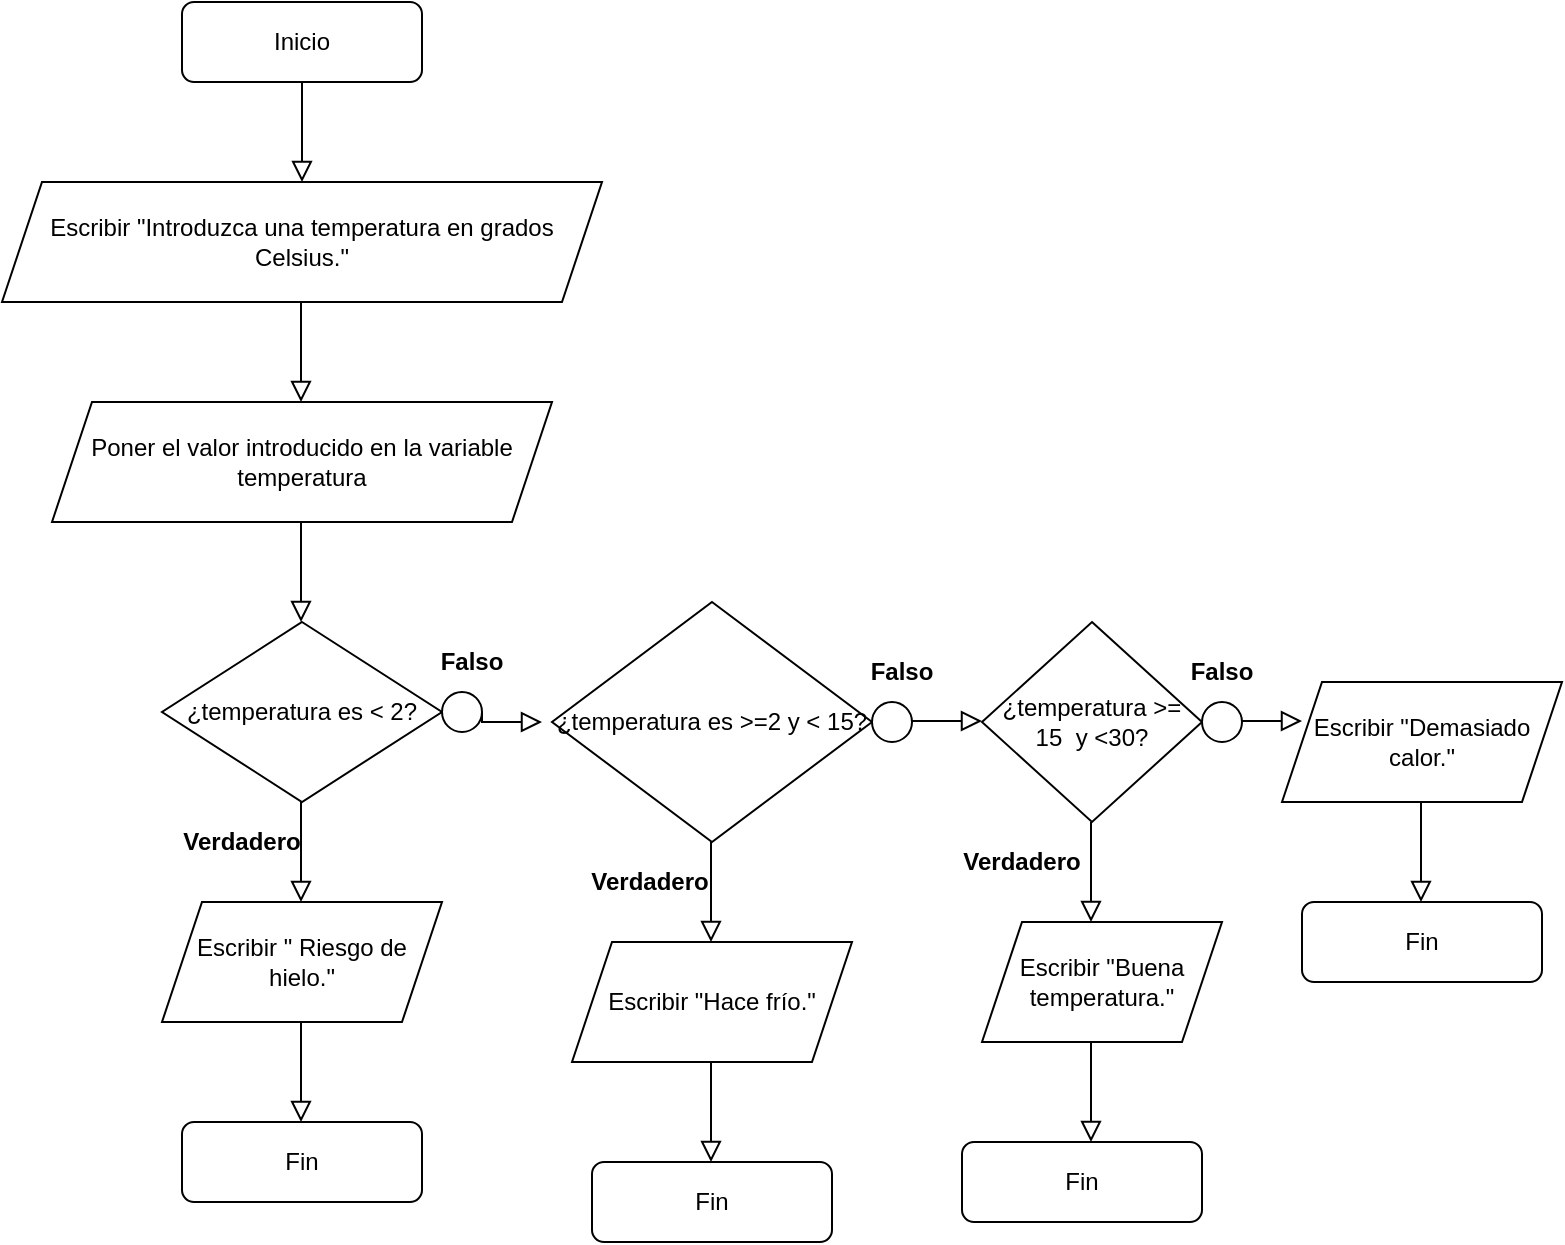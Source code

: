 <mxfile version="16.5.6" type="github">
  <diagram id="C5RBs43oDa-KdzZeNtuy" name="Page-1">
    <mxGraphModel dx="1422" dy="794" grid="1" gridSize="10" guides="1" tooltips="1" connect="1" arrows="1" fold="1" page="1" pageScale="1" pageWidth="827" pageHeight="1169" math="0" shadow="0">
      <root>
        <mxCell id="WIyWlLk6GJQsqaUBKTNV-0" />
        <mxCell id="WIyWlLk6GJQsqaUBKTNV-1" parent="WIyWlLk6GJQsqaUBKTNV-0" />
        <mxCell id="WIyWlLk6GJQsqaUBKTNV-2" value="" style="rounded=0;html=1;jettySize=auto;orthogonalLoop=1;fontSize=11;endArrow=block;endFill=0;endSize=8;strokeWidth=1;shadow=0;labelBackgroundColor=none;edgeStyle=orthogonalEdgeStyle;" parent="WIyWlLk6GJQsqaUBKTNV-1" source="WIyWlLk6GJQsqaUBKTNV-3" edge="1">
          <mxGeometry relative="1" as="geometry">
            <mxPoint x="170" y="180" as="targetPoint" />
          </mxGeometry>
        </mxCell>
        <mxCell id="WIyWlLk6GJQsqaUBKTNV-3" value="Inicio" style="rounded=1;whiteSpace=wrap;html=1;fontSize=12;glass=0;strokeWidth=1;shadow=0;" parent="WIyWlLk6GJQsqaUBKTNV-1" vertex="1">
          <mxGeometry x="110" y="90" width="120" height="40" as="geometry" />
        </mxCell>
        <mxCell id="WIyWlLk6GJQsqaUBKTNV-11" value="Fin" style="rounded=1;whiteSpace=wrap;html=1;fontSize=12;glass=0;strokeWidth=1;shadow=0;" parent="WIyWlLk6GJQsqaUBKTNV-1" vertex="1">
          <mxGeometry x="110" y="650" width="120" height="40" as="geometry" />
        </mxCell>
        <mxCell id="7wYNTaAFsj0g3sbJRI38-0" value="Escribir &quot;Introduzca una temperatura en grados Celsius.&quot;" style="shape=parallelogram;perimeter=parallelogramPerimeter;whiteSpace=wrap;html=1;fixedSize=1;" vertex="1" parent="WIyWlLk6GJQsqaUBKTNV-1">
          <mxGeometry x="20" y="180" width="300" height="60" as="geometry" />
        </mxCell>
        <mxCell id="7wYNTaAFsj0g3sbJRI38-1" value="" style="rounded=0;html=1;jettySize=auto;orthogonalLoop=1;fontSize=11;endArrow=block;endFill=0;endSize=8;strokeWidth=1;shadow=0;labelBackgroundColor=none;edgeStyle=orthogonalEdgeStyle;" edge="1" parent="WIyWlLk6GJQsqaUBKTNV-1">
          <mxGeometry relative="1" as="geometry">
            <mxPoint x="169.5" y="240" as="sourcePoint" />
            <mxPoint x="169.5" y="290" as="targetPoint" />
          </mxGeometry>
        </mxCell>
        <mxCell id="7wYNTaAFsj0g3sbJRI38-2" value="Poner el valor introducido en la variable temperatura" style="shape=parallelogram;perimeter=parallelogramPerimeter;whiteSpace=wrap;html=1;fixedSize=1;" vertex="1" parent="WIyWlLk6GJQsqaUBKTNV-1">
          <mxGeometry x="45" y="290" width="250" height="60" as="geometry" />
        </mxCell>
        <mxCell id="7wYNTaAFsj0g3sbJRI38-3" value="" style="rounded=0;html=1;jettySize=auto;orthogonalLoop=1;fontSize=11;endArrow=block;endFill=0;endSize=8;strokeWidth=1;shadow=0;labelBackgroundColor=none;edgeStyle=orthogonalEdgeStyle;" edge="1" parent="WIyWlLk6GJQsqaUBKTNV-1">
          <mxGeometry relative="1" as="geometry">
            <mxPoint x="169.5" y="350" as="sourcePoint" />
            <mxPoint x="169.5" y="400" as="targetPoint" />
          </mxGeometry>
        </mxCell>
        <mxCell id="7wYNTaAFsj0g3sbJRI38-4" value="¿temperatura es &amp;lt; 2?" style="rhombus;whiteSpace=wrap;html=1;" vertex="1" parent="WIyWlLk6GJQsqaUBKTNV-1">
          <mxGeometry x="100" y="400" width="140" height="90" as="geometry" />
        </mxCell>
        <mxCell id="7wYNTaAFsj0g3sbJRI38-5" value="" style="ellipse;whiteSpace=wrap;html=1;aspect=fixed;" vertex="1" parent="WIyWlLk6GJQsqaUBKTNV-1">
          <mxGeometry x="240" y="435" width="20" height="20" as="geometry" />
        </mxCell>
        <mxCell id="7wYNTaAFsj0g3sbJRI38-6" value="" style="rounded=0;html=1;jettySize=auto;orthogonalLoop=1;fontSize=11;endArrow=block;endFill=0;endSize=8;strokeWidth=1;shadow=0;labelBackgroundColor=none;edgeStyle=orthogonalEdgeStyle;exitX=1;exitY=0.5;exitDx=0;exitDy=0;" edge="1" parent="WIyWlLk6GJQsqaUBKTNV-1" source="7wYNTaAFsj0g3sbJRI38-5">
          <mxGeometry relative="1" as="geometry">
            <mxPoint x="295" y="435" as="sourcePoint" />
            <mxPoint x="290" y="450" as="targetPoint" />
            <Array as="points">
              <mxPoint x="260" y="450" />
            </Array>
          </mxGeometry>
        </mxCell>
        <mxCell id="7wYNTaAFsj0g3sbJRI38-7" value="¿temperatura es &amp;gt;=2 y &amp;lt; 15?" style="rhombus;whiteSpace=wrap;html=1;" vertex="1" parent="WIyWlLk6GJQsqaUBKTNV-1">
          <mxGeometry x="295" y="390" width="160" height="120" as="geometry" />
        </mxCell>
        <mxCell id="7wYNTaAFsj0g3sbJRI38-11" value="" style="ellipse;whiteSpace=wrap;html=1;aspect=fixed;" vertex="1" parent="WIyWlLk6GJQsqaUBKTNV-1">
          <mxGeometry x="455" y="440" width="20" height="20" as="geometry" />
        </mxCell>
        <mxCell id="7wYNTaAFsj0g3sbJRI38-13" value="" style="rounded=0;html=1;jettySize=auto;orthogonalLoop=1;fontSize=11;endArrow=block;endFill=0;endSize=8;strokeWidth=1;shadow=0;labelBackgroundColor=none;edgeStyle=orthogonalEdgeStyle;" edge="1" parent="WIyWlLk6GJQsqaUBKTNV-1">
          <mxGeometry relative="1" as="geometry">
            <mxPoint x="169.5" y="490" as="sourcePoint" />
            <mxPoint x="169.5" y="540" as="targetPoint" />
          </mxGeometry>
        </mxCell>
        <mxCell id="7wYNTaAFsj0g3sbJRI38-14" value="" style="rounded=0;html=1;jettySize=auto;orthogonalLoop=1;fontSize=11;endArrow=block;endFill=0;endSize=8;strokeWidth=1;shadow=0;labelBackgroundColor=none;edgeStyle=orthogonalEdgeStyle;" edge="1" parent="WIyWlLk6GJQsqaUBKTNV-1">
          <mxGeometry relative="1" as="geometry">
            <mxPoint x="374.5" y="510" as="sourcePoint" />
            <mxPoint x="374.5" y="560" as="targetPoint" />
          </mxGeometry>
        </mxCell>
        <mxCell id="7wYNTaAFsj0g3sbJRI38-15" value="Escribir &quot; Riesgo de hielo.&quot;" style="shape=parallelogram;perimeter=parallelogramPerimeter;whiteSpace=wrap;html=1;fixedSize=1;" vertex="1" parent="WIyWlLk6GJQsqaUBKTNV-1">
          <mxGeometry x="100" y="540" width="140" height="60" as="geometry" />
        </mxCell>
        <mxCell id="7wYNTaAFsj0g3sbJRI38-16" value="Escribir &quot;Hace frío.&quot;" style="shape=parallelogram;perimeter=parallelogramPerimeter;whiteSpace=wrap;html=1;fixedSize=1;" vertex="1" parent="WIyWlLk6GJQsqaUBKTNV-1">
          <mxGeometry x="305" y="560" width="140" height="60" as="geometry" />
        </mxCell>
        <mxCell id="7wYNTaAFsj0g3sbJRI38-17" value="" style="rounded=0;html=1;jettySize=auto;orthogonalLoop=1;fontSize=11;endArrow=block;endFill=0;endSize=8;strokeWidth=1;shadow=0;labelBackgroundColor=none;edgeStyle=orthogonalEdgeStyle;" edge="1" parent="WIyWlLk6GJQsqaUBKTNV-1">
          <mxGeometry relative="1" as="geometry">
            <mxPoint x="374.5" y="620" as="sourcePoint" />
            <mxPoint x="374.5" y="670" as="targetPoint" />
          </mxGeometry>
        </mxCell>
        <mxCell id="7wYNTaAFsj0g3sbJRI38-18" value="" style="rounded=0;html=1;jettySize=auto;orthogonalLoop=1;fontSize=11;endArrow=block;endFill=0;endSize=8;strokeWidth=1;shadow=0;labelBackgroundColor=none;edgeStyle=orthogonalEdgeStyle;" edge="1" parent="WIyWlLk6GJQsqaUBKTNV-1">
          <mxGeometry relative="1" as="geometry">
            <mxPoint x="169.5" y="600" as="sourcePoint" />
            <mxPoint x="169.5" y="650" as="targetPoint" />
          </mxGeometry>
        </mxCell>
        <mxCell id="7wYNTaAFsj0g3sbJRI38-19" value="Fin" style="rounded=1;whiteSpace=wrap;html=1;fontSize=12;glass=0;strokeWidth=1;shadow=0;" vertex="1" parent="WIyWlLk6GJQsqaUBKTNV-1">
          <mxGeometry x="315" y="670" width="120" height="40" as="geometry" />
        </mxCell>
        <mxCell id="7wYNTaAFsj0g3sbJRI38-21" value="&lt;b&gt;Verdadero&lt;/b&gt;" style="text;html=1;strokeColor=none;fillColor=none;align=center;verticalAlign=middle;whiteSpace=wrap;rounded=0;" vertex="1" parent="WIyWlLk6GJQsqaUBKTNV-1">
          <mxGeometry x="120" y="500" width="40" height="20" as="geometry" />
        </mxCell>
        <mxCell id="7wYNTaAFsj0g3sbJRI38-22" value="&lt;b&gt;Falso&lt;/b&gt;" style="text;html=1;strokeColor=none;fillColor=none;align=center;verticalAlign=middle;whiteSpace=wrap;rounded=0;" vertex="1" parent="WIyWlLk6GJQsqaUBKTNV-1">
          <mxGeometry x="240" y="410" width="30" height="20" as="geometry" />
        </mxCell>
        <mxCell id="7wYNTaAFsj0g3sbJRI38-25" value="&lt;b&gt;Falso&lt;/b&gt;" style="text;html=1;strokeColor=none;fillColor=none;align=center;verticalAlign=middle;whiteSpace=wrap;rounded=0;" vertex="1" parent="WIyWlLk6GJQsqaUBKTNV-1">
          <mxGeometry x="455" y="415" width="30" height="20" as="geometry" />
        </mxCell>
        <mxCell id="7wYNTaAFsj0g3sbJRI38-26" value="&lt;b&gt;Verdadero&lt;/b&gt;" style="text;html=1;strokeColor=none;fillColor=none;align=center;verticalAlign=middle;whiteSpace=wrap;rounded=0;" vertex="1" parent="WIyWlLk6GJQsqaUBKTNV-1">
          <mxGeometry x="324" y="520" width="40" height="20" as="geometry" />
        </mxCell>
        <mxCell id="7wYNTaAFsj0g3sbJRI38-27" value="" style="rounded=0;html=1;jettySize=auto;orthogonalLoop=1;fontSize=11;endArrow=block;endFill=0;endSize=8;strokeWidth=1;shadow=0;labelBackgroundColor=none;edgeStyle=orthogonalEdgeStyle;" edge="1" parent="WIyWlLk6GJQsqaUBKTNV-1">
          <mxGeometry relative="1" as="geometry">
            <mxPoint x="475" y="449.5" as="sourcePoint" />
            <mxPoint x="510" y="450" as="targetPoint" />
          </mxGeometry>
        </mxCell>
        <mxCell id="7wYNTaAFsj0g3sbJRI38-28" value="¿temperatura &amp;gt;= 15&amp;nbsp; y &amp;lt;30?" style="rhombus;whiteSpace=wrap;html=1;" vertex="1" parent="WIyWlLk6GJQsqaUBKTNV-1">
          <mxGeometry x="510" y="400" width="110" height="100" as="geometry" />
        </mxCell>
        <mxCell id="7wYNTaAFsj0g3sbJRI38-29" value="" style="ellipse;whiteSpace=wrap;html=1;aspect=fixed;" vertex="1" parent="WIyWlLk6GJQsqaUBKTNV-1">
          <mxGeometry x="620" y="440" width="20" height="20" as="geometry" />
        </mxCell>
        <mxCell id="7wYNTaAFsj0g3sbJRI38-30" value="" style="rounded=0;html=1;jettySize=auto;orthogonalLoop=1;fontSize=11;endArrow=block;endFill=0;endSize=8;strokeWidth=1;shadow=0;labelBackgroundColor=none;edgeStyle=orthogonalEdgeStyle;" edge="1" parent="WIyWlLk6GJQsqaUBKTNV-1">
          <mxGeometry relative="1" as="geometry">
            <mxPoint x="564.5" y="500" as="sourcePoint" />
            <mxPoint x="564.5" y="550" as="targetPoint" />
          </mxGeometry>
        </mxCell>
        <mxCell id="7wYNTaAFsj0g3sbJRI38-31" value="&lt;b&gt;Verdadero&lt;/b&gt;" style="text;html=1;strokeColor=none;fillColor=none;align=center;verticalAlign=middle;whiteSpace=wrap;rounded=0;" vertex="1" parent="WIyWlLk6GJQsqaUBKTNV-1">
          <mxGeometry x="510" y="510" width="40" height="20" as="geometry" />
        </mxCell>
        <mxCell id="7wYNTaAFsj0g3sbJRI38-32" value="Escribir &quot;Buena temperatura.&quot;" style="shape=parallelogram;perimeter=parallelogramPerimeter;whiteSpace=wrap;html=1;fixedSize=1;" vertex="1" parent="WIyWlLk6GJQsqaUBKTNV-1">
          <mxGeometry x="510" y="550" width="120" height="60" as="geometry" />
        </mxCell>
        <mxCell id="7wYNTaAFsj0g3sbJRI38-34" value="" style="rounded=0;html=1;jettySize=auto;orthogonalLoop=1;fontSize=11;endArrow=block;endFill=0;endSize=8;strokeWidth=1;shadow=0;labelBackgroundColor=none;edgeStyle=orthogonalEdgeStyle;" edge="1" parent="WIyWlLk6GJQsqaUBKTNV-1">
          <mxGeometry relative="1" as="geometry">
            <mxPoint x="564.5" y="610" as="sourcePoint" />
            <mxPoint x="564.5" y="660" as="targetPoint" />
          </mxGeometry>
        </mxCell>
        <mxCell id="7wYNTaAFsj0g3sbJRI38-35" value="Fin" style="rounded=1;whiteSpace=wrap;html=1;fontSize=12;glass=0;strokeWidth=1;shadow=0;" vertex="1" parent="WIyWlLk6GJQsqaUBKTNV-1">
          <mxGeometry x="500" y="660" width="120" height="40" as="geometry" />
        </mxCell>
        <mxCell id="7wYNTaAFsj0g3sbJRI38-36" value="" style="rounded=0;html=1;jettySize=auto;orthogonalLoop=1;fontSize=11;endArrow=block;endFill=0;endSize=8;strokeWidth=1;shadow=0;labelBackgroundColor=none;edgeStyle=orthogonalEdgeStyle;" edge="1" parent="WIyWlLk6GJQsqaUBKTNV-1">
          <mxGeometry relative="1" as="geometry">
            <mxPoint x="640" y="449.5" as="sourcePoint" />
            <mxPoint x="670" y="449.5" as="targetPoint" />
          </mxGeometry>
        </mxCell>
        <mxCell id="7wYNTaAFsj0g3sbJRI38-37" value="Escribir &quot;Demasiado calor.&quot;" style="shape=parallelogram;perimeter=parallelogramPerimeter;whiteSpace=wrap;html=1;fixedSize=1;" vertex="1" parent="WIyWlLk6GJQsqaUBKTNV-1">
          <mxGeometry x="660" y="430" width="140" height="60" as="geometry" />
        </mxCell>
        <mxCell id="7wYNTaAFsj0g3sbJRI38-38" value="" style="rounded=0;html=1;jettySize=auto;orthogonalLoop=1;fontSize=11;endArrow=block;endFill=0;endSize=8;strokeWidth=1;shadow=0;labelBackgroundColor=none;edgeStyle=orthogonalEdgeStyle;" edge="1" parent="WIyWlLk6GJQsqaUBKTNV-1">
          <mxGeometry relative="1" as="geometry">
            <mxPoint x="729.5" y="490" as="sourcePoint" />
            <mxPoint x="729.5" y="540" as="targetPoint" />
          </mxGeometry>
        </mxCell>
        <mxCell id="7wYNTaAFsj0g3sbJRI38-39" value="Fin" style="rounded=1;whiteSpace=wrap;html=1;fontSize=12;glass=0;strokeWidth=1;shadow=0;" vertex="1" parent="WIyWlLk6GJQsqaUBKTNV-1">
          <mxGeometry x="670" y="540" width="120" height="40" as="geometry" />
        </mxCell>
        <mxCell id="7wYNTaAFsj0g3sbJRI38-40" value="&lt;b&gt;Falso&lt;/b&gt;" style="text;html=1;strokeColor=none;fillColor=none;align=center;verticalAlign=middle;whiteSpace=wrap;rounded=0;" vertex="1" parent="WIyWlLk6GJQsqaUBKTNV-1">
          <mxGeometry x="615" y="415" width="30" height="20" as="geometry" />
        </mxCell>
      </root>
    </mxGraphModel>
  </diagram>
</mxfile>
